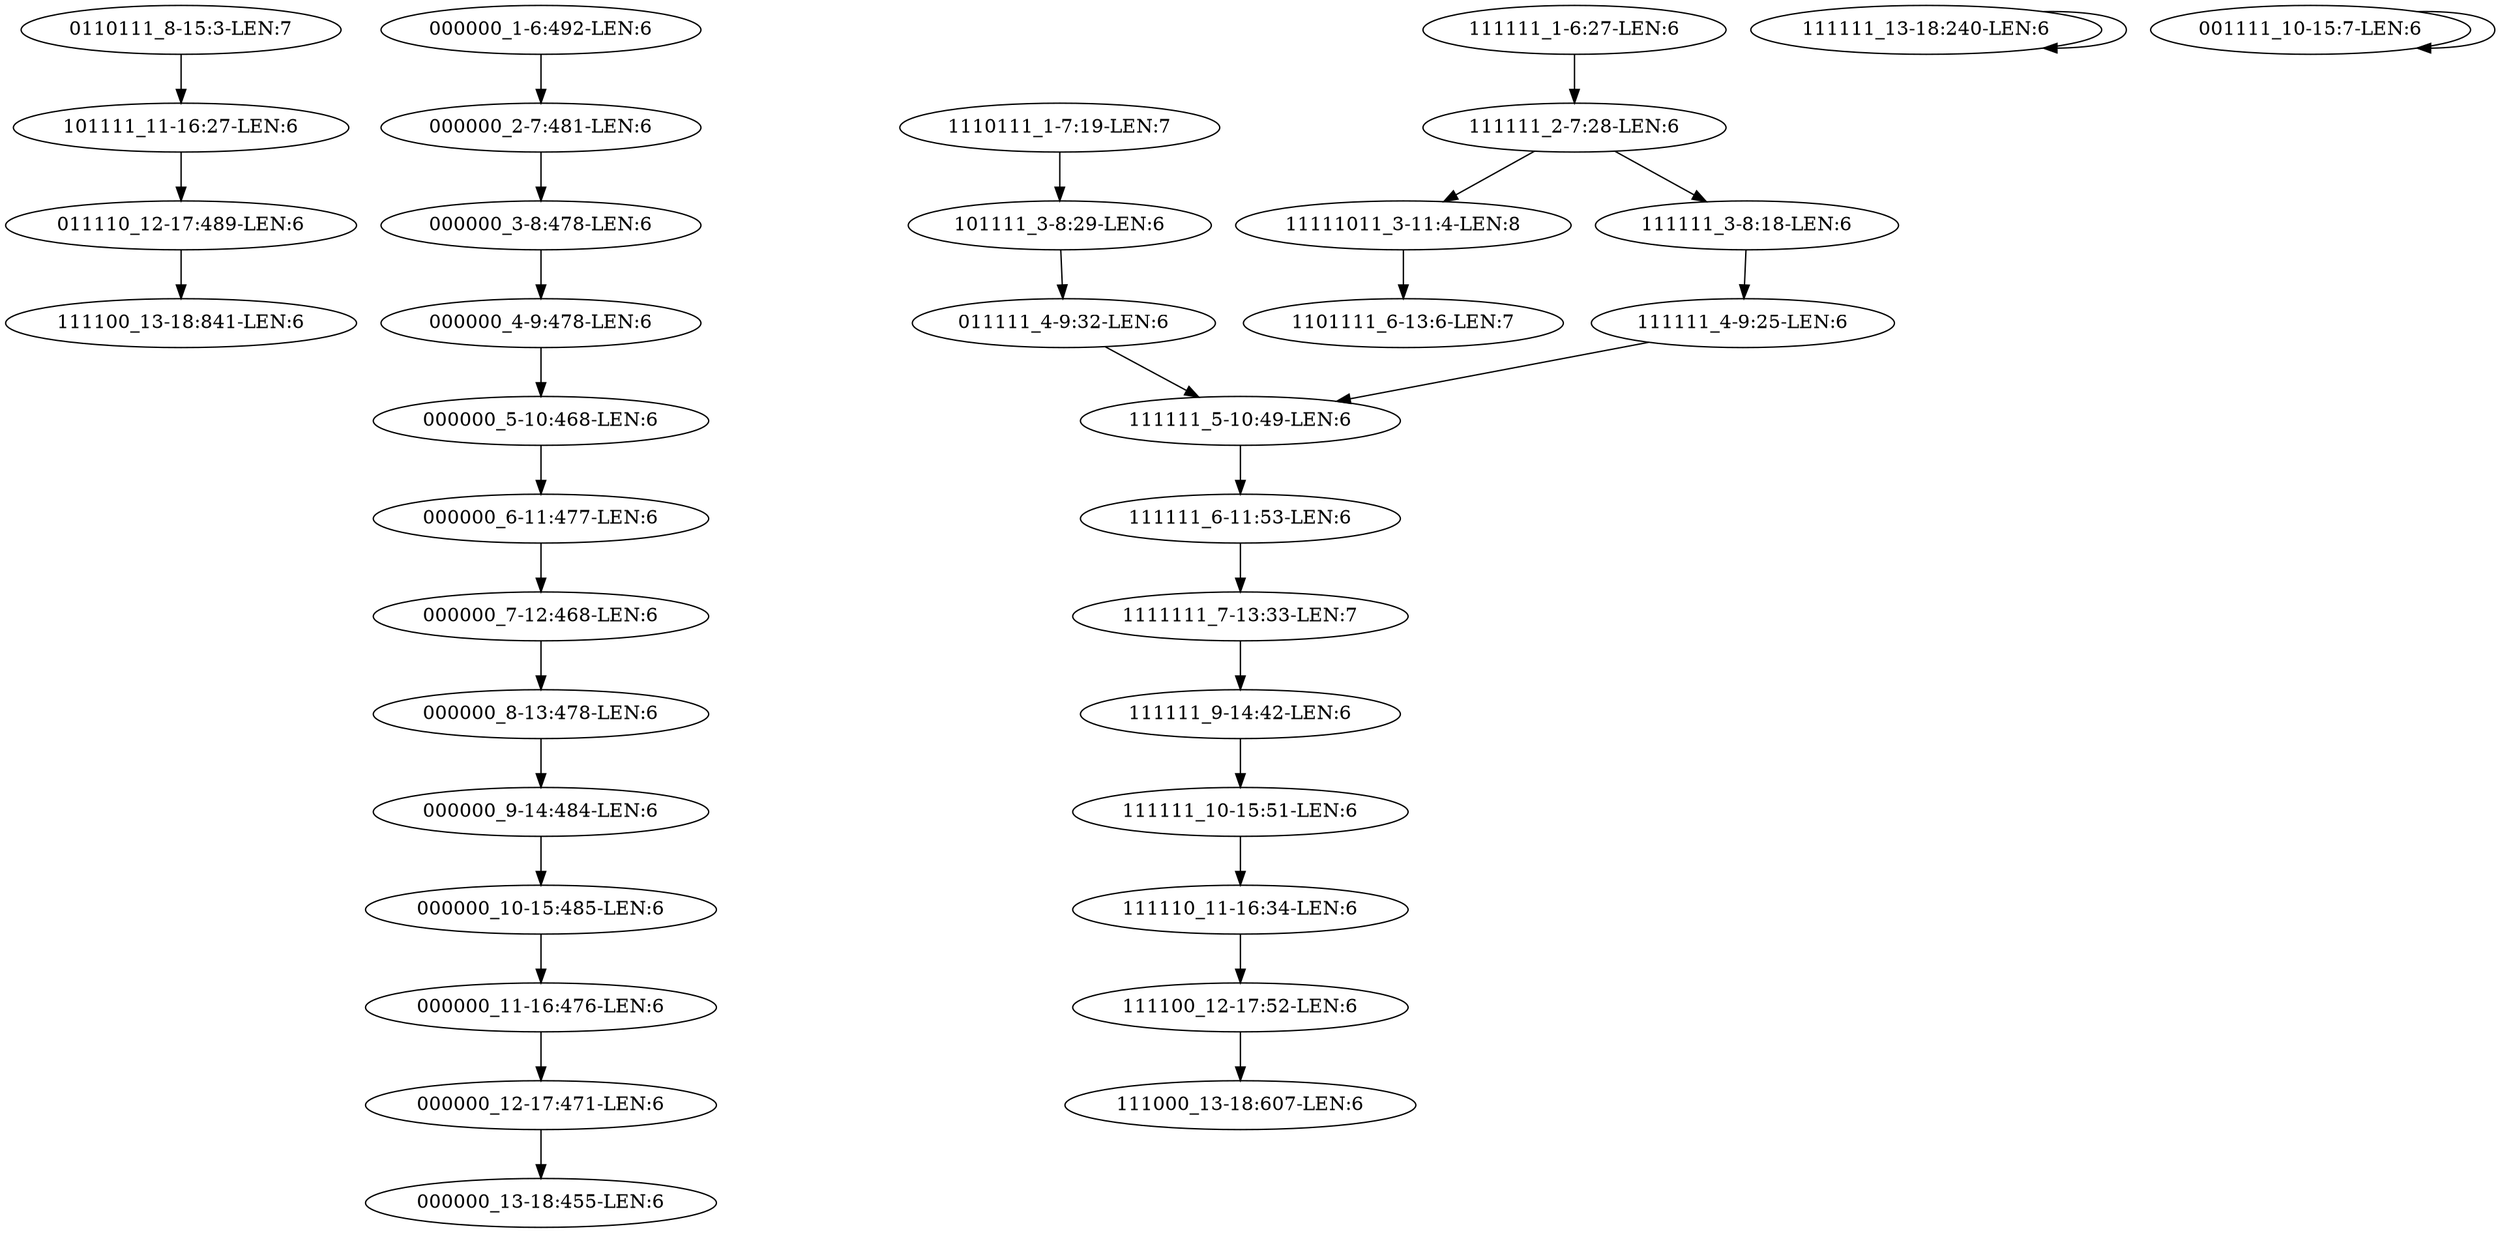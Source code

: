 digraph G {
    "101111_11-16:27-LEN:6" -> "011110_12-17:489-LEN:6";
    "000000_1-6:492-LEN:6" -> "000000_2-7:481-LEN:6";
    "111110_11-16:34-LEN:6" -> "111100_12-17:52-LEN:6";
    "000000_9-14:484-LEN:6" -> "000000_10-15:485-LEN:6";
    "1111111_7-13:33-LEN:7" -> "111111_9-14:42-LEN:6";
    "111100_12-17:52-LEN:6" -> "111000_13-18:607-LEN:6";
    "0110111_8-15:3-LEN:7" -> "101111_11-16:27-LEN:6";
    "000000_6-11:477-LEN:6" -> "000000_7-12:468-LEN:6";
    "000000_2-7:481-LEN:6" -> "000000_3-8:478-LEN:6";
    "11111011_3-11:4-LEN:8" -> "1101111_6-13:6-LEN:7";
    "111111_6-11:53-LEN:6" -> "1111111_7-13:33-LEN:7";
    "000000_10-15:485-LEN:6" -> "000000_11-16:476-LEN:6";
    "111111_10-15:51-LEN:6" -> "111110_11-16:34-LEN:6";
    "000000_8-13:478-LEN:6" -> "000000_9-14:484-LEN:6";
    "111111_9-14:42-LEN:6" -> "111111_10-15:51-LEN:6";
    "011111_4-9:32-LEN:6" -> "111111_5-10:49-LEN:6";
    "000000_7-12:468-LEN:6" -> "000000_8-13:478-LEN:6";
    "111111_13-18:240-LEN:6" -> "111111_13-18:240-LEN:6";
    "111111_4-9:25-LEN:6" -> "111111_5-10:49-LEN:6";
    "000000_5-10:468-LEN:6" -> "000000_6-11:477-LEN:6";
    "101111_3-8:29-LEN:6" -> "011111_4-9:32-LEN:6";
    "111111_2-7:28-LEN:6" -> "11111011_3-11:4-LEN:8";
    "111111_2-7:28-LEN:6" -> "111111_3-8:18-LEN:6";
    "111111_5-10:49-LEN:6" -> "111111_6-11:53-LEN:6";
    "1110111_1-7:19-LEN:7" -> "101111_3-8:29-LEN:6";
    "111111_1-6:27-LEN:6" -> "111111_2-7:28-LEN:6";
    "111111_3-8:18-LEN:6" -> "111111_4-9:25-LEN:6";
    "000000_12-17:471-LEN:6" -> "000000_13-18:455-LEN:6";
    "000000_3-8:478-LEN:6" -> "000000_4-9:478-LEN:6";
    "001111_10-15:7-LEN:6" -> "001111_10-15:7-LEN:6";
    "011110_12-17:489-LEN:6" -> "111100_13-18:841-LEN:6";
    "000000_4-9:478-LEN:6" -> "000000_5-10:468-LEN:6";
    "000000_11-16:476-LEN:6" -> "000000_12-17:471-LEN:6";
}
